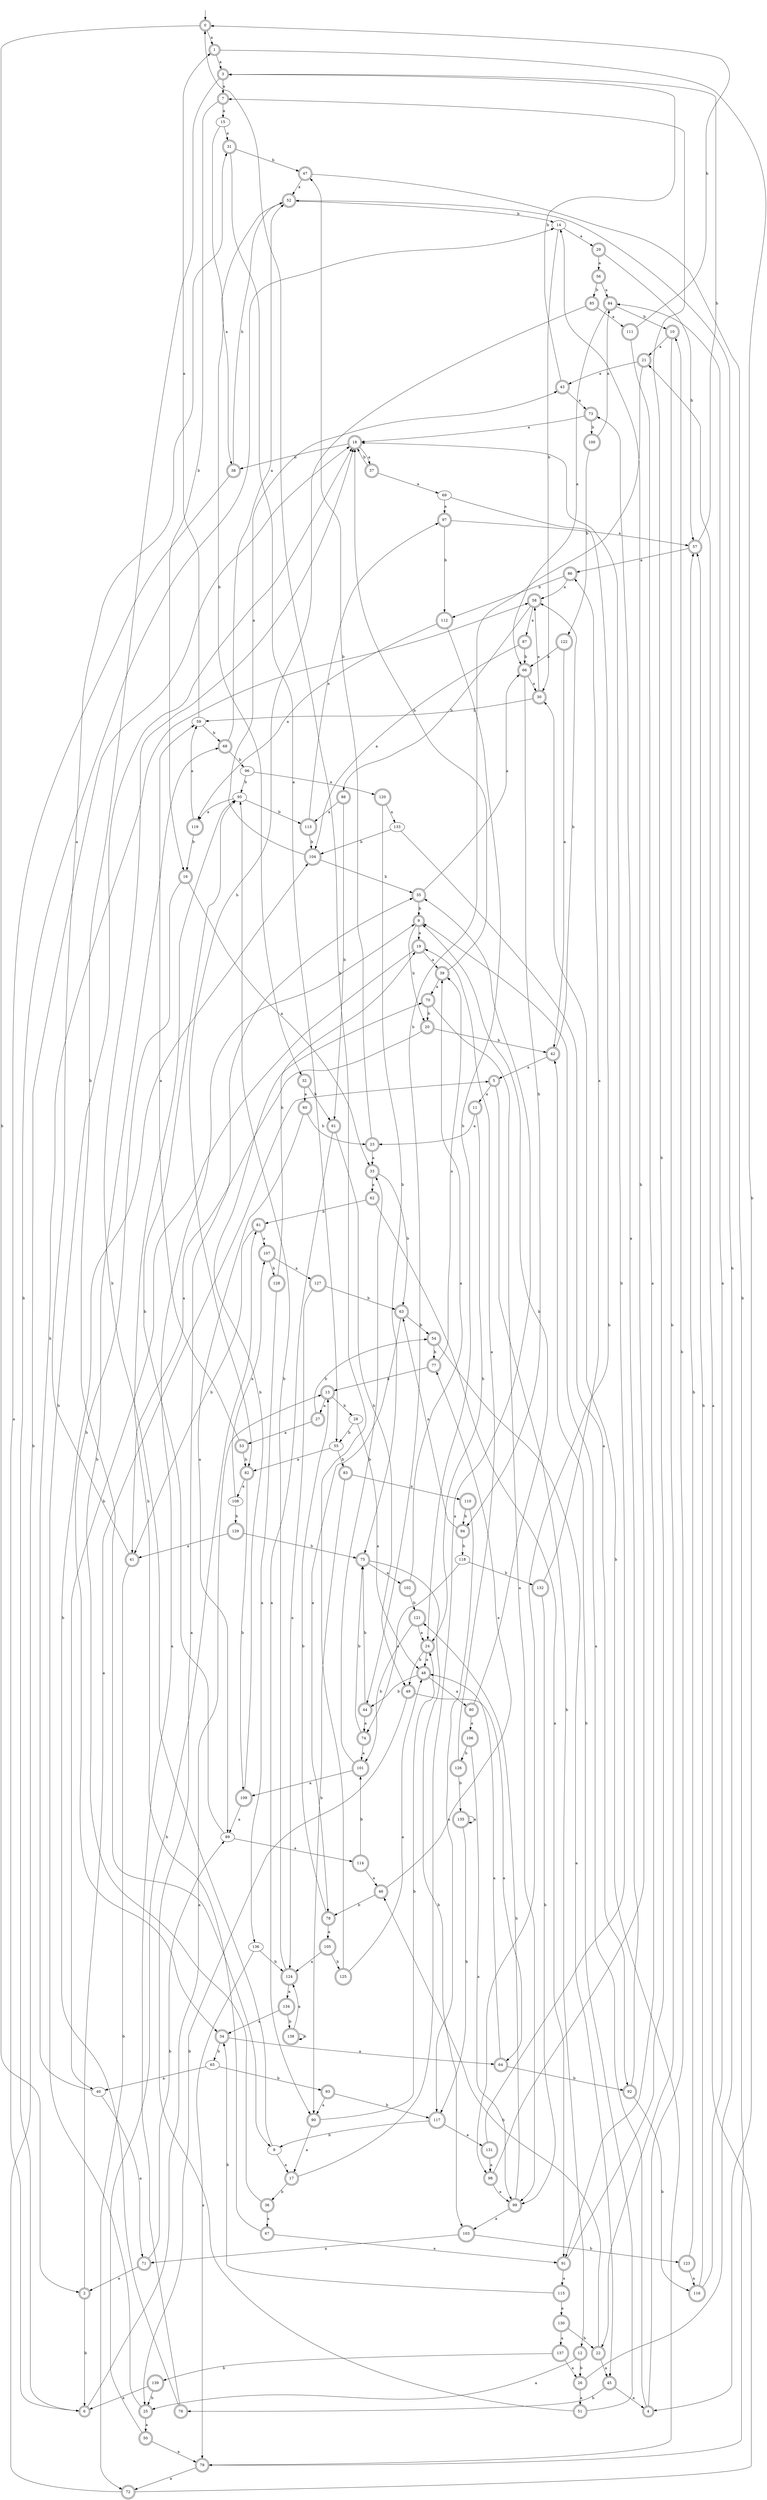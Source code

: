 digraph RandomDFA {
  __start0 [label="", shape=none];
  __start0 -> 0 [label=""];
  0 [shape=circle] [shape=doublecircle]
  0 -> 1 [label="a"]
  0 -> 2 [label="b"]
  1 [shape=doublecircle]
  1 -> 3 [label="a"]
  1 -> 4 [label="b"]
  2 [shape=doublecircle]
  2 -> 5 [label="a"]
  2 -> 6 [label="b"]
  3 [shape=doublecircle]
  3 -> 7 [label="a"]
  3 -> 8 [label="b"]
  4 [shape=doublecircle]
  4 -> 9 [label="a"]
  4 -> 10 [label="b"]
  5 [shape=doublecircle]
  5 -> 11 [label="a"]
  5 -> 12 [label="b"]
  6 [shape=doublecircle]
  6 -> 13 [label="a"]
  6 -> 14 [label="b"]
  7 [shape=doublecircle]
  7 -> 15 [label="a"]
  7 -> 16 [label="b"]
  8
  8 -> 17 [label="a"]
  8 -> 18 [label="b"]
  9 [shape=doublecircle]
  9 -> 19 [label="a"]
  9 -> 20 [label="b"]
  10 [shape=doublecircle]
  10 -> 21 [label="a"]
  10 -> 22 [label="b"]
  11 [shape=doublecircle]
  11 -> 23 [label="a"]
  11 -> 24 [label="b"]
  12 [shape=doublecircle]
  12 -> 25 [label="a"]
  12 -> 26 [label="b"]
  13 [shape=doublecircle]
  13 -> 27 [label="a"]
  13 -> 28 [label="b"]
  14
  14 -> 29 [label="a"]
  14 -> 30 [label="b"]
  15
  15 -> 31 [label="a"]
  15 -> 32 [label="b"]
  16 [shape=doublecircle]
  16 -> 33 [label="a"]
  16 -> 34 [label="b"]
  17 [shape=doublecircle]
  17 -> 35 [label="a"]
  17 -> 36 [label="b"]
  18 [shape=doublecircle]
  18 -> 37 [label="a"]
  18 -> 38 [label="b"]
  19 [shape=doublecircle]
  19 -> 39 [label="a"]
  19 -> 40 [label="b"]
  20 [shape=doublecircle]
  20 -> 41 [label="a"]
  20 -> 42 [label="b"]
  21 [shape=doublecircle]
  21 -> 43 [label="a"]
  21 -> 44 [label="b"]
  22 [shape=doublecircle]
  22 -> 45 [label="a"]
  22 -> 46 [label="b"]
  23 [shape=doublecircle]
  23 -> 33 [label="a"]
  23 -> 47 [label="b"]
  24 [shape=doublecircle]
  24 -> 48 [label="a"]
  24 -> 49 [label="b"]
  25 [shape=doublecircle]
  25 -> 50 [label="a"]
  25 -> 18 [label="b"]
  26 [shape=doublecircle]
  26 -> 51 [label="a"]
  26 -> 52 [label="b"]
  27 [shape=doublecircle]
  27 -> 53 [label="a"]
  27 -> 54 [label="b"]
  28
  28 -> 48 [label="a"]
  28 -> 55 [label="b"]
  29 [shape=doublecircle]
  29 -> 56 [label="a"]
  29 -> 57 [label="b"]
  30 [shape=doublecircle]
  30 -> 58 [label="a"]
  30 -> 59 [label="b"]
  31 [shape=doublecircle]
  31 -> 55 [label="a"]
  31 -> 47 [label="b"]
  32 [shape=doublecircle]
  32 -> 60 [label="a"]
  32 -> 61 [label="b"]
  33 [shape=doublecircle]
  33 -> 62 [label="a"]
  33 -> 63 [label="b"]
  34 [shape=doublecircle]
  34 -> 64 [label="a"]
  34 -> 65 [label="b"]
  35 [shape=doublecircle]
  35 -> 66 [label="a"]
  35 -> 9 [label="b"]
  36 [shape=doublecircle]
  36 -> 67 [label="a"]
  36 -> 68 [label="b"]
  37 [shape=doublecircle]
  37 -> 69 [label="a"]
  37 -> 18 [label="b"]
  38 [shape=doublecircle]
  38 -> 6 [label="a"]
  38 -> 52 [label="b"]
  39 [shape=doublecircle]
  39 -> 70 [label="a"]
  39 -> 18 [label="b"]
  40
  40 -> 71 [label="a"]
  40 -> 58 [label="b"]
  41 [shape=doublecircle]
  41 -> 31 [label="a"]
  41 -> 72 [label="b"]
  42 [shape=doublecircle]
  42 -> 5 [label="a"]
  42 -> 58 [label="b"]
  43 [shape=doublecircle]
  43 -> 73 [label="a"]
  43 -> 3 [label="b"]
  44 [shape=doublecircle]
  44 -> 74 [label="a"]
  44 -> 75 [label="b"]
  45 [shape=doublecircle]
  45 -> 4 [label="a"]
  45 -> 76 [label="b"]
  46 [shape=doublecircle]
  46 -> 77 [label="a"]
  46 -> 78 [label="b"]
  47 [shape=doublecircle]
  47 -> 52 [label="a"]
  47 -> 79 [label="b"]
  48 [shape=doublecircle]
  48 -> 80 [label="a"]
  48 -> 44 [label="b"]
  49 [shape=doublecircle]
  49 -> 64 [label="a"]
  49 -> 25 [label="b"]
  50 [shape=doublecircle]
  50 -> 79 [label="a"]
  50 -> 81 [label="b"]
  51 [shape=doublecircle]
  51 -> 35 [label="a"]
  51 -> 42 [label="b"]
  52 [shape=doublecircle]
  52 -> 38 [label="a"]
  52 -> 14 [label="b"]
  53 [shape=doublecircle]
  53 -> 59 [label="a"]
  53 -> 82 [label="b"]
  54 [shape=doublecircle]
  54 -> 45 [label="a"]
  54 -> 77 [label="b"]
  55
  55 -> 82 [label="a"]
  55 -> 83 [label="b"]
  56 [shape=doublecircle]
  56 -> 84 [label="a"]
  56 -> 85 [label="b"]
  57 [shape=doublecircle]
  57 -> 86 [label="a"]
  57 -> 3 [label="b"]
  58 [shape=doublecircle]
  58 -> 87 [label="a"]
  58 -> 88 [label="b"]
  59
  59 -> 1 [label="a"]
  59 -> 68 [label="b"]
  60 [shape=doublecircle]
  60 -> 89 [label="a"]
  60 -> 23 [label="b"]
  61 [shape=doublecircle]
  61 -> 90 [label="a"]
  61 -> 49 [label="b"]
  62 [shape=doublecircle]
  62 -> 91 [label="a"]
  62 -> 81 [label="b"]
  63 [shape=doublecircle]
  63 -> 78 [label="a"]
  63 -> 54 [label="b"]
  64 [shape=doublecircle]
  64 -> 48 [label="a"]
  64 -> 92 [label="b"]
  65
  65 -> 40 [label="a"]
  65 -> 93 [label="b"]
  66 [shape=doublecircle]
  66 -> 30 [label="a"]
  66 -> 94 [label="b"]
  67 [shape=doublecircle]
  67 -> 91 [label="a"]
  67 -> 95 [label="b"]
  68 [shape=doublecircle]
  68 -> 52 [label="a"]
  68 -> 96 [label="b"]
  69
  69 -> 97 [label="a"]
  69 -> 98 [label="b"]
  70 [shape=doublecircle]
  70 -> 99 [label="a"]
  70 -> 20 [label="b"]
  71 [shape=doublecircle]
  71 -> 2 [label="a"]
  71 -> 89 [label="b"]
  72 [shape=doublecircle]
  72 -> 21 [label="a"]
  72 -> 18 [label="b"]
  73 [shape=doublecircle]
  73 -> 18 [label="a"]
  73 -> 100 [label="b"]
  74 [shape=doublecircle]
  74 -> 101 [label="a"]
  74 -> 75 [label="b"]
  75 [shape=doublecircle]
  75 -> 102 [label="a"]
  75 -> 103 [label="b"]
  76 [shape=doublecircle]
  76 -> 9 [label="a"]
  76 -> 104 [label="b"]
  77 [shape=doublecircle]
  77 -> 39 [label="a"]
  77 -> 13 [label="b"]
  78 [shape=doublecircle]
  78 -> 105 [label="a"]
  78 -> 13 [label="b"]
  79 [shape=doublecircle]
  79 -> 72 [label="a"]
  79 -> 30 [label="b"]
  80 [shape=doublecircle]
  80 -> 106 [label="a"]
  80 -> 9 [label="b"]
  81 [shape=doublecircle]
  81 -> 107 [label="a"]
  81 -> 41 [label="b"]
  82 [shape=doublecircle]
  82 -> 108 [label="a"]
  82 -> 109 [label="b"]
  83 [shape=doublecircle]
  83 -> 110 [label="a"]
  83 -> 90 [label="b"]
  84 [shape=doublecircle]
  84 -> 66 [label="a"]
  84 -> 10 [label="b"]
  85 [shape=doublecircle]
  85 -> 111 [label="a"]
  85 -> 82 [label="b"]
  86 [shape=doublecircle]
  86 -> 58 [label="a"]
  86 -> 112 [label="b"]
  87 [shape=doublecircle]
  87 -> 104 [label="a"]
  87 -> 66 [label="b"]
  88 [shape=doublecircle]
  88 -> 113 [label="a"]
  88 -> 61 [label="b"]
  89
  89 -> 114 [label="a"]
  89 -> 95 [label="b"]
  90 [shape=doublecircle]
  90 -> 17 [label="a"]
  90 -> 24 [label="b"]
  91 [shape=doublecircle]
  91 -> 115 [label="a"]
  91 -> 7 [label="b"]
  92 [shape=doublecircle]
  92 -> 73 [label="a"]
  92 -> 116 [label="b"]
  93 [shape=doublecircle]
  93 -> 90 [label="a"]
  93 -> 117 [label="b"]
  94 [shape=doublecircle]
  94 -> 63 [label="a"]
  94 -> 118 [label="b"]
  95
  95 -> 119 [label="a"]
  95 -> 113 [label="b"]
  96
  96 -> 120 [label="a"]
  96 -> 95 [label="b"]
  97 [shape=doublecircle]
  97 -> 57 [label="a"]
  97 -> 112 [label="b"]
  98 [shape=doublecircle]
  98 -> 99 [label="a"]
  98 -> 14 [label="b"]
  99 [shape=doublecircle]
  99 -> 103 [label="a"]
  99 -> 121 [label="b"]
  100 [shape=doublecircle]
  100 -> 84 [label="a"]
  100 -> 122 [label="b"]
  101 [shape=doublecircle]
  101 -> 109 [label="a"]
  101 -> 33 [label="b"]
  102 [shape=doublecircle]
  102 -> 39 [label="a"]
  102 -> 121 [label="b"]
  103 [shape=doublecircle]
  103 -> 71 [label="a"]
  103 -> 123 [label="b"]
  104 [shape=doublecircle]
  104 -> 43 [label="a"]
  104 -> 35 [label="b"]
  105 [shape=doublecircle]
  105 -> 124 [label="a"]
  105 -> 125 [label="b"]
  106 [shape=doublecircle]
  106 -> 99 [label="a"]
  106 -> 126 [label="b"]
  107 [shape=doublecircle]
  107 -> 127 [label="a"]
  107 -> 128 [label="b"]
  108
  108 -> 107 [label="a"]
  108 -> 129 [label="b"]
  109 [shape=doublecircle]
  109 -> 89 [label="a"]
  109 -> 70 [label="b"]
  110 [shape=doublecircle]
  110 -> 117 [label="a"]
  110 -> 94 [label="b"]
  111 [shape=doublecircle]
  111 -> 91 [label="a"]
  111 -> 0 [label="b"]
  112 [shape=doublecircle]
  112 -> 119 [label="a"]
  112 -> 24 [label="b"]
  113 [shape=doublecircle]
  113 -> 97 [label="a"]
  113 -> 104 [label="b"]
  114 [shape=doublecircle]
  114 -> 46 [label="a"]
  114 -> 101 [label="b"]
  115 [shape=doublecircle]
  115 -> 130 [label="a"]
  115 -> 34 [label="b"]
  116 [shape=doublecircle]
  116 -> 84 [label="a"]
  116 -> 57 [label="b"]
  117 [shape=doublecircle]
  117 -> 131 [label="a"]
  117 -> 8 [label="b"]
  118
  118 -> 74 [label="a"]
  118 -> 132 [label="b"]
  119 [shape=doublecircle]
  119 -> 59 [label="a"]
  119 -> 16 [label="b"]
  120 [shape=doublecircle]
  120 -> 133 [label="a"]
  120 -> 75 [label="b"]
  121 [shape=doublecircle]
  121 -> 24 [label="a"]
  121 -> 101 [label="b"]
  122 [shape=doublecircle]
  122 -> 42 [label="a"]
  122 -> 66 [label="b"]
  123 [shape=doublecircle]
  123 -> 116 [label="a"]
  123 -> 57 [label="b"]
  124 [shape=doublecircle]
  124 -> 134 [label="a"]
  124 -> 95 [label="b"]
  125 [shape=doublecircle]
  125 -> 48 [label="a"]
  125 -> 0 [label="b"]
  126 [shape=doublecircle]
  126 -> 19 [label="a"]
  126 -> 135 [label="b"]
  127 [shape=doublecircle]
  127 -> 124 [label="a"]
  127 -> 63 [label="b"]
  128 [shape=doublecircle]
  128 -> 136 [label="a"]
  128 -> 19 [label="b"]
  129 [shape=doublecircle]
  129 -> 41 [label="a"]
  129 -> 75 [label="b"]
  130 [shape=doublecircle]
  130 -> 137 [label="a"]
  130 -> 22 [label="b"]
  131 [shape=doublecircle]
  131 -> 98 [label="a"]
  131 -> 18 [label="b"]
  132 [shape=doublecircle]
  132 -> 86 [label="a"]
  132 -> 99 [label="b"]
  133
  133 -> 92 [label="a"]
  133 -> 104 [label="b"]
  134 [shape=doublecircle]
  134 -> 34 [label="a"]
  134 -> 138 [label="b"]
  135 [shape=doublecircle]
  135 -> 135 [label="a"]
  135 -> 117 [label="b"]
  136
  136 -> 79 [label="a"]
  136 -> 124 [label="b"]
  137 [shape=doublecircle]
  137 -> 26 [label="a"]
  137 -> 139 [label="b"]
  138 [shape=doublecircle]
  138 -> 124 [label="a"]
  138 -> 138 [label="b"]
  139 [shape=doublecircle]
  139 -> 6 [label="a"]
  139 -> 25 [label="b"]
}
